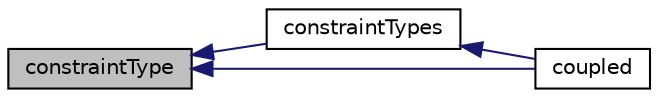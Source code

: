 digraph "constraintType"
{
  bgcolor="transparent";
  edge [fontname="Helvetica",fontsize="10",labelfontname="Helvetica",labelfontsize="10"];
  node [fontname="Helvetica",fontsize="10",shape=record];
  rankdir="LR";
  Node489 [label="constraintType",height=0.2,width=0.4,color="black", fillcolor="grey75", style="filled", fontcolor="black"];
  Node489 -> Node490 [dir="back",color="midnightblue",fontsize="10",style="solid",fontname="Helvetica"];
  Node490 [label="constraintTypes",height=0.2,width=0.4,color="black",URL="$a23693.html#a0332049c12f6133863c992e8274422a1",tooltip="Return a list of all the constraint patch types. "];
  Node490 -> Node491 [dir="back",color="midnightblue",fontsize="10",style="solid",fontname="Helvetica"];
  Node491 [label="coupled",height=0.2,width=0.4,color="black",URL="$a23693.html#a39c01db0e66d00fe0621a0c7e5fc4ead",tooltip="Return true if this patch is coupled. "];
  Node489 -> Node491 [dir="back",color="midnightblue",fontsize="10",style="solid",fontname="Helvetica"];
}
